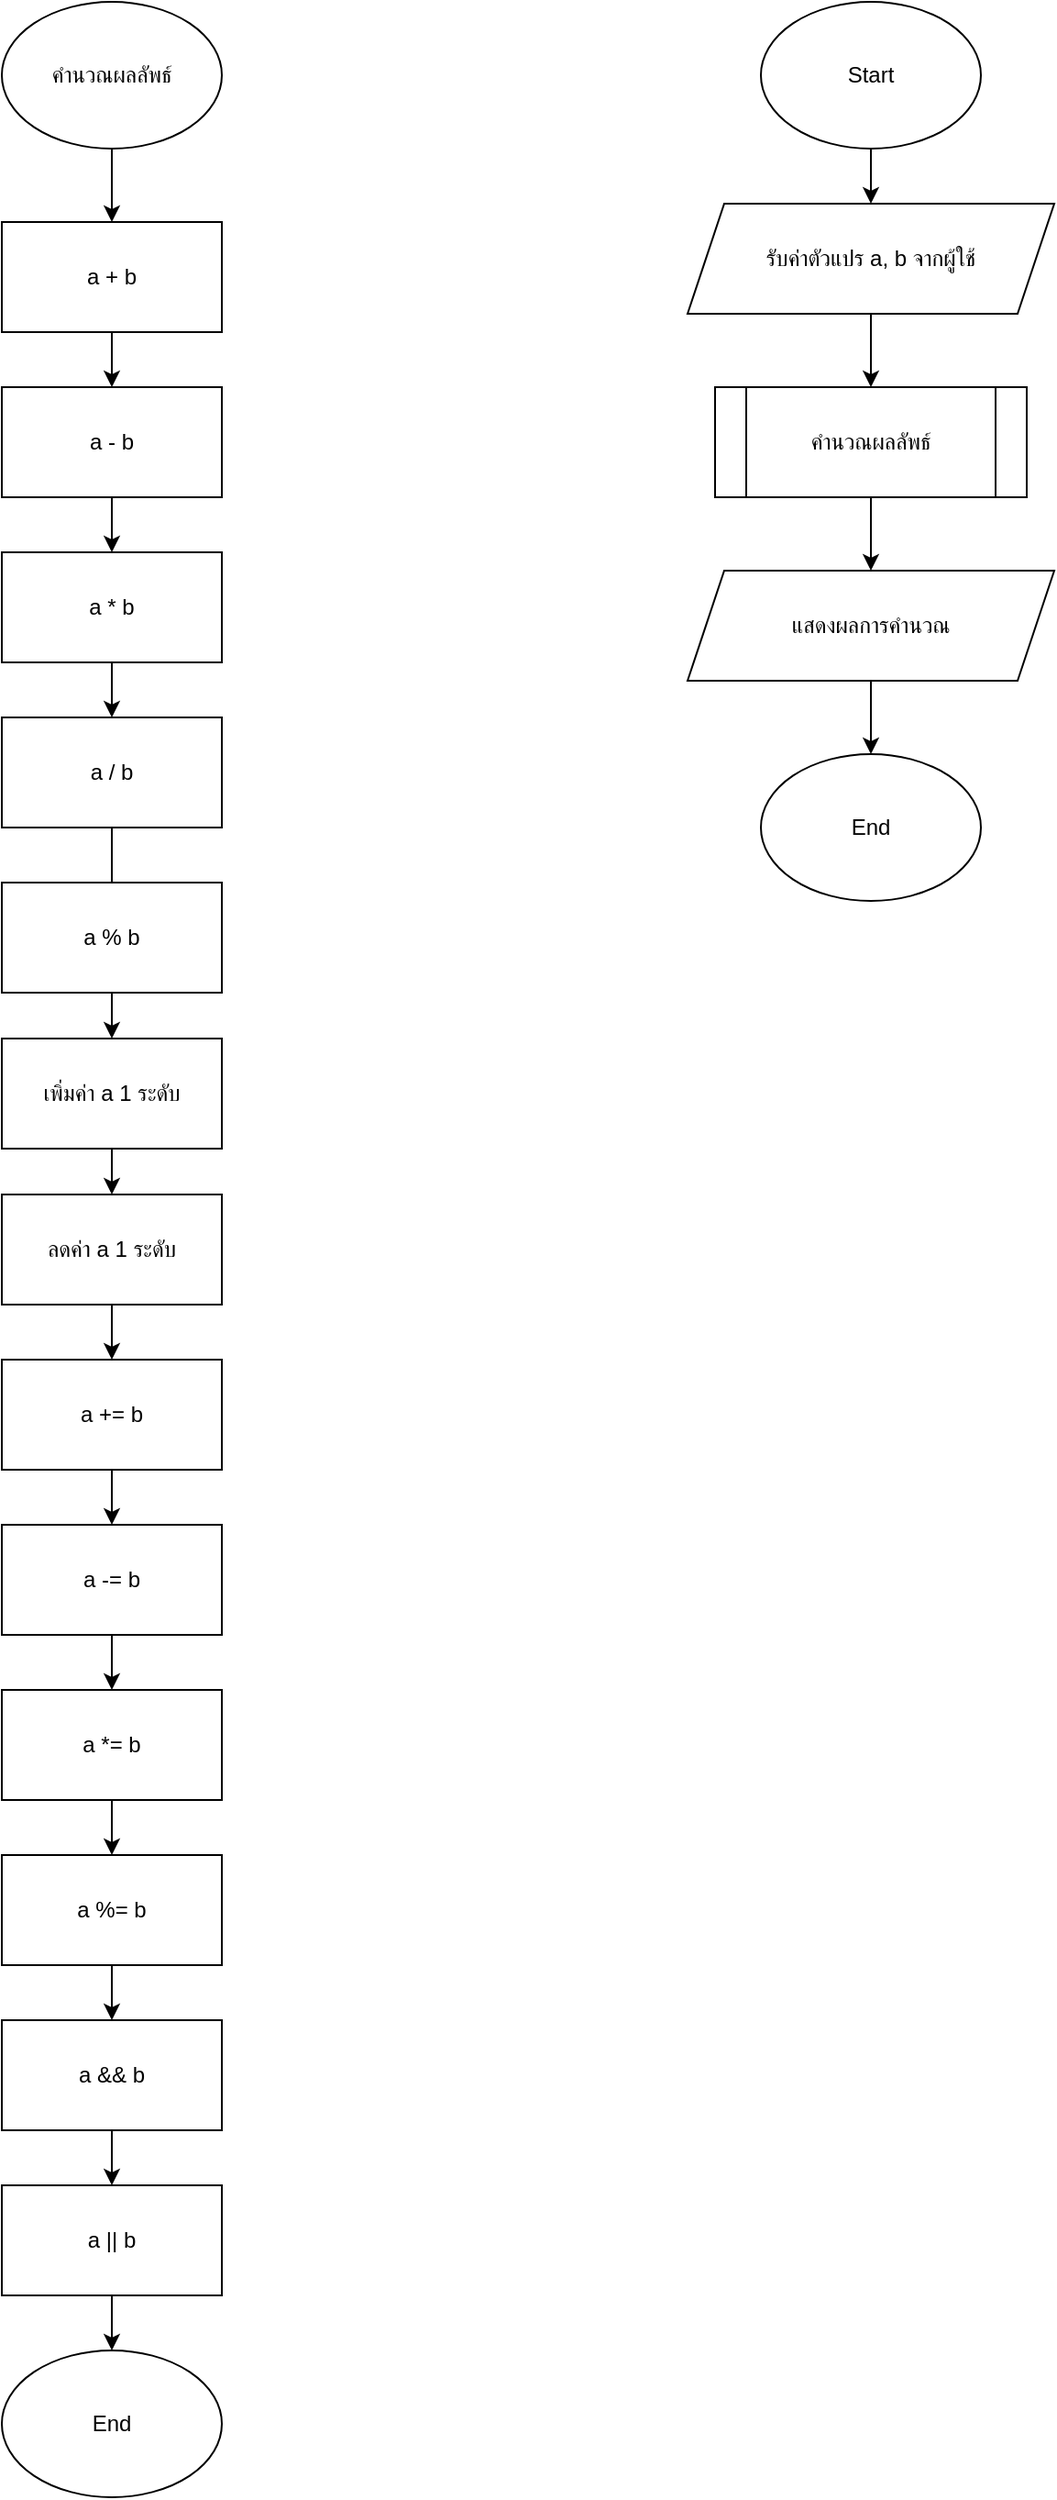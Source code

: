 <mxfile version="24.9.0">
  <diagram name="หน้า-1" id="d9RKIHsXd00LlrnY3izp">
    <mxGraphModel dx="4159" dy="1494" grid="1" gridSize="10" guides="1" tooltips="1" connect="1" arrows="1" fold="1" page="1" pageScale="1" pageWidth="827" pageHeight="1169" math="0" shadow="0">
      <root>
        <mxCell id="0" />
        <mxCell id="1" parent="0" />
        <mxCell id="Uzu0KfTjXF77wW1rLQvI-3" value="" style="edgeStyle=orthogonalEdgeStyle;rounded=0;orthogonalLoop=1;jettySize=auto;html=1;" edge="1" parent="1" source="xRrjv5If0tpF9JTXinsI-2" target="Uzu0KfTjXF77wW1rLQvI-2">
          <mxGeometry relative="1" as="geometry" />
        </mxCell>
        <mxCell id="xRrjv5If0tpF9JTXinsI-2" value="Start" style="ellipse;whiteSpace=wrap;html=1;" parent="1" vertex="1">
          <mxGeometry x="354" y="20" width="120" height="80" as="geometry" />
        </mxCell>
        <mxCell id="xRrjv5If0tpF9JTXinsI-12" value="End" style="ellipse;whiteSpace=wrap;html=1;" parent="1" vertex="1">
          <mxGeometry x="354" y="430" width="120" height="80" as="geometry" />
        </mxCell>
        <mxCell id="Uzu0KfTjXF77wW1rLQvI-5" value="" style="edgeStyle=orthogonalEdgeStyle;rounded=0;orthogonalLoop=1;jettySize=auto;html=1;" edge="1" parent="1" source="Uzu0KfTjXF77wW1rLQvI-2" target="Uzu0KfTjXF77wW1rLQvI-4">
          <mxGeometry relative="1" as="geometry" />
        </mxCell>
        <mxCell id="Uzu0KfTjXF77wW1rLQvI-2" value="รับค่าตัวแปร a, b จากผู้ใช้" style="shape=parallelogram;perimeter=parallelogramPerimeter;whiteSpace=wrap;html=1;fixedSize=1;" vertex="1" parent="1">
          <mxGeometry x="314" y="130" width="200" height="60" as="geometry" />
        </mxCell>
        <mxCell id="Uzu0KfTjXF77wW1rLQvI-10" value="" style="edgeStyle=orthogonalEdgeStyle;rounded=0;orthogonalLoop=1;jettySize=auto;html=1;" edge="1" parent="1" source="Uzu0KfTjXF77wW1rLQvI-4" target="Uzu0KfTjXF77wW1rLQvI-9">
          <mxGeometry relative="1" as="geometry" />
        </mxCell>
        <mxCell id="Uzu0KfTjXF77wW1rLQvI-4" value="คำนวณผลลัพธ์" style="shape=process;whiteSpace=wrap;html=1;backgroundOutline=1;" vertex="1" parent="1">
          <mxGeometry x="329" y="230" width="170" height="60" as="geometry" />
        </mxCell>
        <mxCell id="Uzu0KfTjXF77wW1rLQvI-11" value="" style="edgeStyle=orthogonalEdgeStyle;rounded=0;orthogonalLoop=1;jettySize=auto;html=1;" edge="1" parent="1" source="Uzu0KfTjXF77wW1rLQvI-9" target="xRrjv5If0tpF9JTXinsI-12">
          <mxGeometry relative="1" as="geometry" />
        </mxCell>
        <mxCell id="Uzu0KfTjXF77wW1rLQvI-9" value="แสดงผลการคำนวณ" style="shape=parallelogram;perimeter=parallelogramPerimeter;whiteSpace=wrap;html=1;fixedSize=1;" vertex="1" parent="1">
          <mxGeometry x="314" y="330" width="200" height="60" as="geometry" />
        </mxCell>
        <mxCell id="Uzu0KfTjXF77wW1rLQvI-25" value="" style="edgeStyle=orthogonalEdgeStyle;rounded=0;orthogonalLoop=1;jettySize=auto;html=1;" edge="1" parent="1" source="Uzu0KfTjXF77wW1rLQvI-12" target="Uzu0KfTjXF77wW1rLQvI-14">
          <mxGeometry relative="1" as="geometry" />
        </mxCell>
        <mxCell id="Uzu0KfTjXF77wW1rLQvI-12" value="คำนวณผลลัพธ์" style="ellipse;whiteSpace=wrap;html=1;" vertex="1" parent="1">
          <mxGeometry x="-60" y="20" width="120" height="80" as="geometry" />
        </mxCell>
        <mxCell id="Uzu0KfTjXF77wW1rLQvI-13" value="End" style="ellipse;whiteSpace=wrap;html=1;" vertex="1" parent="1">
          <mxGeometry x="-60" y="1300" width="120" height="80" as="geometry" />
        </mxCell>
        <mxCell id="Uzu0KfTjXF77wW1rLQvI-26" value="" style="edgeStyle=orthogonalEdgeStyle;rounded=0;orthogonalLoop=1;jettySize=auto;html=1;" edge="1" parent="1" source="Uzu0KfTjXF77wW1rLQvI-14" target="Uzu0KfTjXF77wW1rLQvI-15">
          <mxGeometry relative="1" as="geometry" />
        </mxCell>
        <mxCell id="Uzu0KfTjXF77wW1rLQvI-14" value="a + b" style="rounded=0;whiteSpace=wrap;html=1;" vertex="1" parent="1">
          <mxGeometry x="-60" y="140" width="120" height="60" as="geometry" />
        </mxCell>
        <mxCell id="Uzu0KfTjXF77wW1rLQvI-27" value="" style="edgeStyle=orthogonalEdgeStyle;rounded=0;orthogonalLoop=1;jettySize=auto;html=1;" edge="1" parent="1" source="Uzu0KfTjXF77wW1rLQvI-15" target="Uzu0KfTjXF77wW1rLQvI-16">
          <mxGeometry relative="1" as="geometry" />
        </mxCell>
        <mxCell id="Uzu0KfTjXF77wW1rLQvI-15" value="a - b" style="rounded=0;whiteSpace=wrap;html=1;" vertex="1" parent="1">
          <mxGeometry x="-60" y="230" width="120" height="60" as="geometry" />
        </mxCell>
        <mxCell id="Uzu0KfTjXF77wW1rLQvI-28" value="" style="edgeStyle=orthogonalEdgeStyle;rounded=0;orthogonalLoop=1;jettySize=auto;html=1;" edge="1" parent="1" source="Uzu0KfTjXF77wW1rLQvI-16" target="Uzu0KfTjXF77wW1rLQvI-18">
          <mxGeometry relative="1" as="geometry" />
        </mxCell>
        <mxCell id="Uzu0KfTjXF77wW1rLQvI-16" value="a * b" style="rounded=0;whiteSpace=wrap;html=1;" vertex="1" parent="1">
          <mxGeometry x="-60" y="320" width="120" height="60" as="geometry" />
        </mxCell>
        <mxCell id="Uzu0KfTjXF77wW1rLQvI-29" value="" style="edgeStyle=orthogonalEdgeStyle;rounded=0;orthogonalLoop=1;jettySize=auto;html=1;" edge="1" parent="1" source="Uzu0KfTjXF77wW1rLQvI-18" target="Uzu0KfTjXF77wW1rLQvI-23">
          <mxGeometry relative="1" as="geometry" />
        </mxCell>
        <mxCell id="Uzu0KfTjXF77wW1rLQvI-18" value="a / b" style="rounded=0;whiteSpace=wrap;html=1;" vertex="1" parent="1">
          <mxGeometry x="-60" y="410" width="120" height="60" as="geometry" />
        </mxCell>
        <mxCell id="Uzu0KfTjXF77wW1rLQvI-22" value="a % b" style="rounded=0;whiteSpace=wrap;html=1;" vertex="1" parent="1">
          <mxGeometry x="-60" y="500" width="120" height="60" as="geometry" />
        </mxCell>
        <mxCell id="Uzu0KfTjXF77wW1rLQvI-30" value="" style="edgeStyle=orthogonalEdgeStyle;rounded=0;orthogonalLoop=1;jettySize=auto;html=1;" edge="1" parent="1" source="Uzu0KfTjXF77wW1rLQvI-23" target="Uzu0KfTjXF77wW1rLQvI-24">
          <mxGeometry relative="1" as="geometry" />
        </mxCell>
        <mxCell id="Uzu0KfTjXF77wW1rLQvI-23" value="เพิ่มค่า a 1 ระดับ" style="rounded=0;whiteSpace=wrap;html=1;" vertex="1" parent="1">
          <mxGeometry x="-60" y="585" width="120" height="60" as="geometry" />
        </mxCell>
        <mxCell id="Uzu0KfTjXF77wW1rLQvI-32" value="" style="edgeStyle=orthogonalEdgeStyle;rounded=0;orthogonalLoop=1;jettySize=auto;html=1;" edge="1" parent="1" source="Uzu0KfTjXF77wW1rLQvI-24" target="Uzu0KfTjXF77wW1rLQvI-31">
          <mxGeometry relative="1" as="geometry" />
        </mxCell>
        <mxCell id="Uzu0KfTjXF77wW1rLQvI-24" value="ลดค่า a 1 ระดับ" style="rounded=0;whiteSpace=wrap;html=1;" vertex="1" parent="1">
          <mxGeometry x="-60" y="670" width="120" height="60" as="geometry" />
        </mxCell>
        <mxCell id="Uzu0KfTjXF77wW1rLQvI-34" value="" style="edgeStyle=orthogonalEdgeStyle;rounded=0;orthogonalLoop=1;jettySize=auto;html=1;" edge="1" parent="1" source="Uzu0KfTjXF77wW1rLQvI-31" target="Uzu0KfTjXF77wW1rLQvI-33">
          <mxGeometry relative="1" as="geometry" />
        </mxCell>
        <mxCell id="Uzu0KfTjXF77wW1rLQvI-31" value="a += b" style="rounded=0;whiteSpace=wrap;html=1;" vertex="1" parent="1">
          <mxGeometry x="-60" y="760" width="120" height="60" as="geometry" />
        </mxCell>
        <mxCell id="Uzu0KfTjXF77wW1rLQvI-36" value="" style="edgeStyle=orthogonalEdgeStyle;rounded=0;orthogonalLoop=1;jettySize=auto;html=1;" edge="1" parent="1" source="Uzu0KfTjXF77wW1rLQvI-33" target="Uzu0KfTjXF77wW1rLQvI-35">
          <mxGeometry relative="1" as="geometry" />
        </mxCell>
        <mxCell id="Uzu0KfTjXF77wW1rLQvI-33" value="a -= b" style="rounded=0;whiteSpace=wrap;html=1;" vertex="1" parent="1">
          <mxGeometry x="-60" y="850" width="120" height="60" as="geometry" />
        </mxCell>
        <mxCell id="Uzu0KfTjXF77wW1rLQvI-40" value="" style="edgeStyle=orthogonalEdgeStyle;rounded=0;orthogonalLoop=1;jettySize=auto;html=1;" edge="1" parent="1" source="Uzu0KfTjXF77wW1rLQvI-35" target="Uzu0KfTjXF77wW1rLQvI-37">
          <mxGeometry relative="1" as="geometry" />
        </mxCell>
        <mxCell id="Uzu0KfTjXF77wW1rLQvI-35" value="a *= b" style="rounded=0;whiteSpace=wrap;html=1;" vertex="1" parent="1">
          <mxGeometry x="-60" y="940" width="120" height="60" as="geometry" />
        </mxCell>
        <mxCell id="Uzu0KfTjXF77wW1rLQvI-41" value="" style="edgeStyle=orthogonalEdgeStyle;rounded=0;orthogonalLoop=1;jettySize=auto;html=1;" edge="1" parent="1" source="Uzu0KfTjXF77wW1rLQvI-37" target="Uzu0KfTjXF77wW1rLQvI-38">
          <mxGeometry relative="1" as="geometry" />
        </mxCell>
        <mxCell id="Uzu0KfTjXF77wW1rLQvI-37" value="a %= b" style="rounded=0;whiteSpace=wrap;html=1;" vertex="1" parent="1">
          <mxGeometry x="-60" y="1030" width="120" height="60" as="geometry" />
        </mxCell>
        <mxCell id="Uzu0KfTjXF77wW1rLQvI-42" value="" style="edgeStyle=orthogonalEdgeStyle;rounded=0;orthogonalLoop=1;jettySize=auto;html=1;" edge="1" parent="1" source="Uzu0KfTjXF77wW1rLQvI-38" target="Uzu0KfTjXF77wW1rLQvI-39">
          <mxGeometry relative="1" as="geometry" />
        </mxCell>
        <mxCell id="Uzu0KfTjXF77wW1rLQvI-38" value="a &amp;amp;&amp;amp; b" style="rounded=0;whiteSpace=wrap;html=1;" vertex="1" parent="1">
          <mxGeometry x="-60" y="1120" width="120" height="60" as="geometry" />
        </mxCell>
        <mxCell id="Uzu0KfTjXF77wW1rLQvI-43" value="" style="edgeStyle=orthogonalEdgeStyle;rounded=0;orthogonalLoop=1;jettySize=auto;html=1;" edge="1" parent="1" source="Uzu0KfTjXF77wW1rLQvI-39" target="Uzu0KfTjXF77wW1rLQvI-13">
          <mxGeometry relative="1" as="geometry" />
        </mxCell>
        <mxCell id="Uzu0KfTjXF77wW1rLQvI-39" value="a || b" style="rounded=0;whiteSpace=wrap;html=1;" vertex="1" parent="1">
          <mxGeometry x="-60" y="1210" width="120" height="60" as="geometry" />
        </mxCell>
      </root>
    </mxGraphModel>
  </diagram>
</mxfile>
